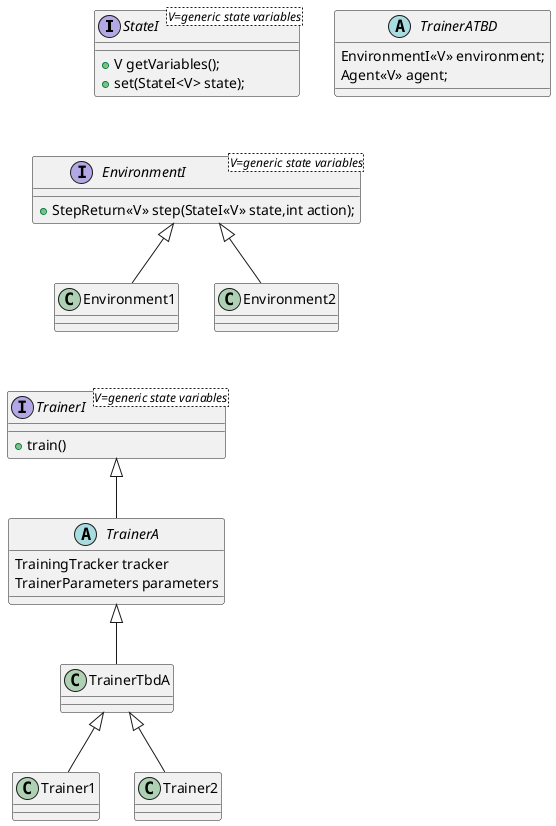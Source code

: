 
@startuml
'https://plantuml.com/class-diagram


interface StateI<V=generic state variables> {
+ V getVariables();
+ set(StateI<V> state);
}




interface TrainerI<V=generic state variables> {
+ train()
}

abstract class TrainerA {
TrainingTracker tracker
TrainerParameters parameters
}

abstract class TrainerATBD {
    EnvironmentI<<V>> environment;
    Agent<<V>> agent;
}

interface EnvironmentI<V=generic state variables> {
+  StepReturn<<V>> step(StateI<<V>> state,int action);
'/ +  boolean isTerminalState(StateI<<V>> state);
}


EnvironmentI <|-- Environment1
EnvironmentI <|-- Environment2

TrainerI <|-- TrainerA
TrainerA <|-- TrainerTbdA
TrainerTbdA  <|-- Trainer1
TrainerTbdA  <|-- Trainer2

StateI -[hidden]- EnvironmentI
Environment1 -[hidden]- TrainerI


@enduml
